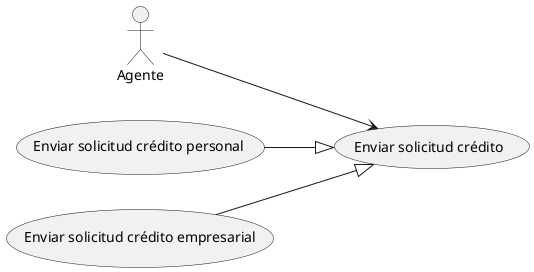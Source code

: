 @startuml
left to right direction
:Agente: as Actor

(Enviar solicitud crédito) as Enviar
(Enviar solicitud crédito personal) as EnviarPersonal
(Enviar solicitud crédito empresarial) as EnviarEmpresarial

Actor --> Enviar

EnviarPersonal --|> Enviar
EnviarEmpresarial --|> Enviar


@enduml
